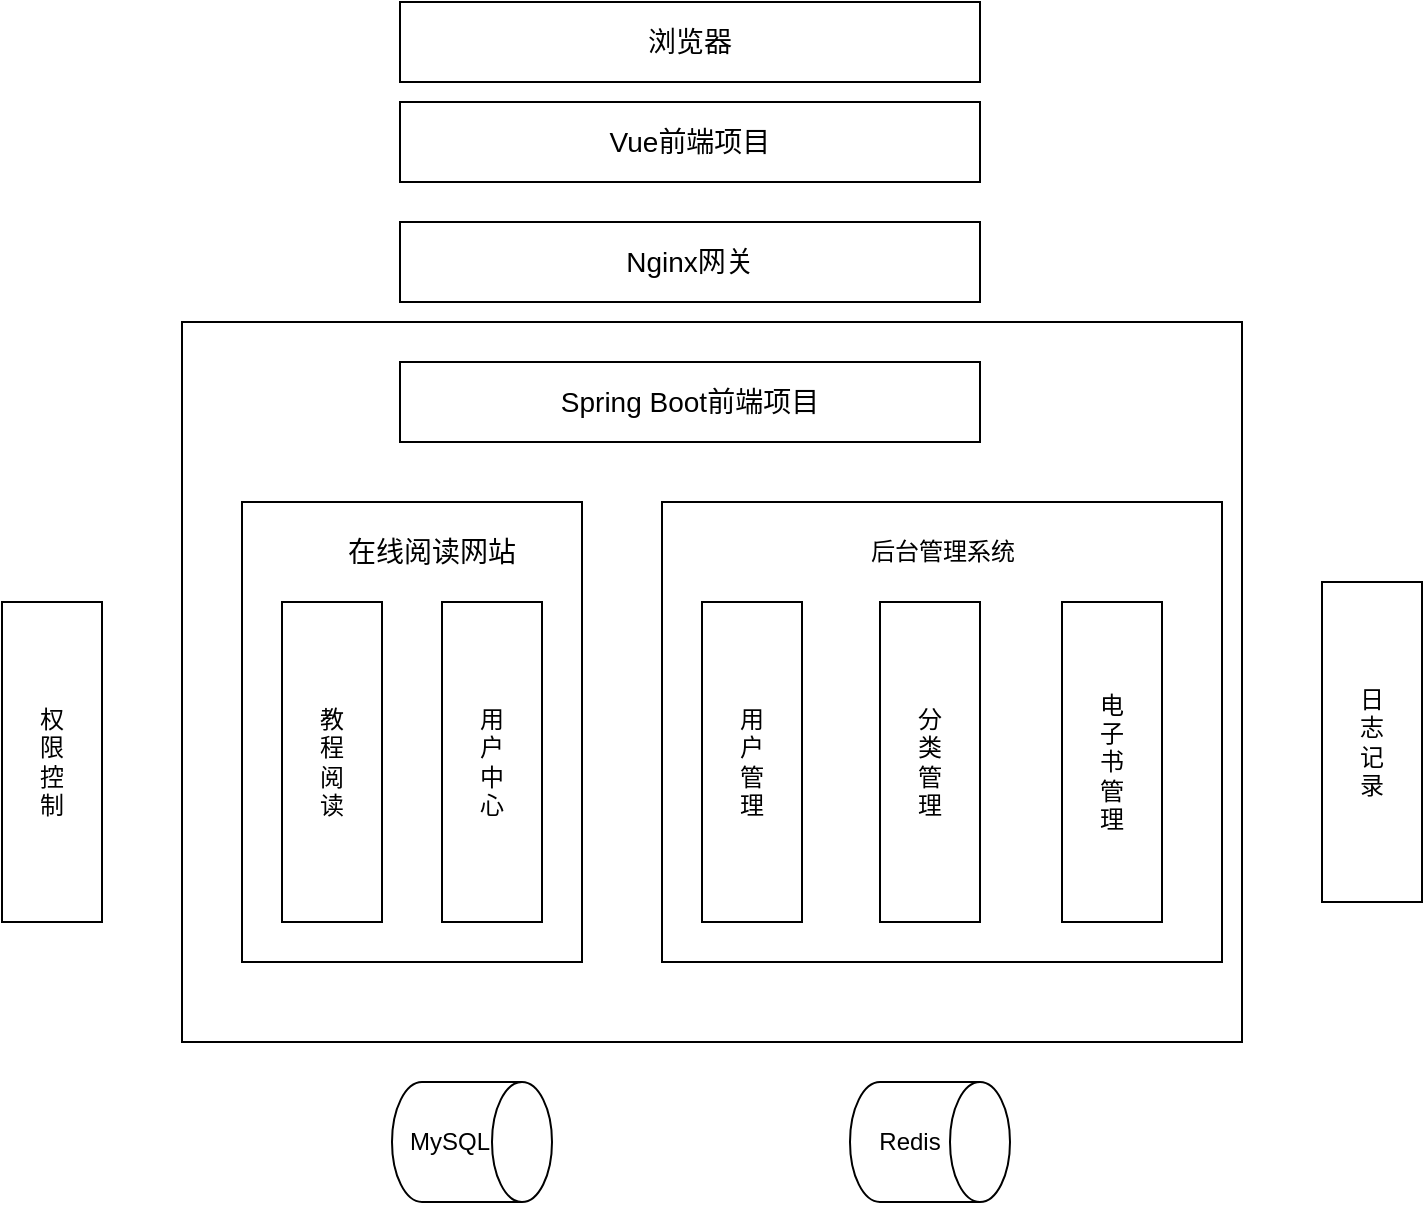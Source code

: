 <mxfile version="21.2.1" type="github">
  <diagram name="第 1 页" id="BhoPhF-asN88aoCkbRC7">
    <mxGraphModel dx="1290" dy="581" grid="1" gridSize="10" guides="1" tooltips="1" connect="1" arrows="1" fold="1" page="1" pageScale="1" pageWidth="827" pageHeight="1169" math="0" shadow="0">
      <root>
        <mxCell id="0" />
        <mxCell id="1" parent="0" />
        <mxCell id="jUqosavkgMrZbO3vuFmJ-1" value="&lt;font style=&quot;font-size: 14px;&quot;&gt;浏览器&lt;/font&gt;" style="rounded=0;whiteSpace=wrap;html=1;" vertex="1" parent="1">
          <mxGeometry x="269" y="90" width="290" height="40" as="geometry" />
        </mxCell>
        <mxCell id="jUqosavkgMrZbO3vuFmJ-3" value="&lt;font style=&quot;font-size: 14px;&quot;&gt;Vue前端项目&lt;/font&gt;" style="rounded=0;whiteSpace=wrap;html=1;" vertex="1" parent="1">
          <mxGeometry x="269" y="140" width="290" height="40" as="geometry" />
        </mxCell>
        <mxCell id="jUqosavkgMrZbO3vuFmJ-5" value="" style="rounded=0;whiteSpace=wrap;html=1;" vertex="1" parent="1">
          <mxGeometry x="160" y="250" width="530" height="360" as="geometry" />
        </mxCell>
        <mxCell id="jUqosavkgMrZbO3vuFmJ-6" value="&lt;font style=&quot;font-size: 14px;&quot;&gt;Spring Boot前端项目&lt;/font&gt;" style="rounded=0;whiteSpace=wrap;html=1;" vertex="1" parent="1">
          <mxGeometry x="269" y="270" width="290" height="40" as="geometry" />
        </mxCell>
        <mxCell id="jUqosavkgMrZbO3vuFmJ-8" value="" style="rounded=0;whiteSpace=wrap;html=1;" vertex="1" parent="1">
          <mxGeometry x="190" y="340" width="170" height="230" as="geometry" />
        </mxCell>
        <mxCell id="jUqosavkgMrZbO3vuFmJ-9" value="教&lt;br&gt;程&lt;br&gt;阅&lt;br&gt;读" style="rounded=0;whiteSpace=wrap;html=1;" vertex="1" parent="1">
          <mxGeometry x="210" y="390" width="50" height="160" as="geometry" />
        </mxCell>
        <mxCell id="jUqosavkgMrZbO3vuFmJ-10" value="" style="rounded=0;whiteSpace=wrap;html=1;" vertex="1" parent="1">
          <mxGeometry x="400" y="340" width="280" height="230" as="geometry" />
        </mxCell>
        <mxCell id="jUqosavkgMrZbO3vuFmJ-12" value="用&lt;br&gt;户&lt;br&gt;中&lt;br&gt;心" style="rounded=0;whiteSpace=wrap;html=1;" vertex="1" parent="1">
          <mxGeometry x="290" y="390" width="50" height="160" as="geometry" />
        </mxCell>
        <mxCell id="jUqosavkgMrZbO3vuFmJ-13" value="用&lt;br&gt;户&lt;br&gt;管&lt;br&gt;理" style="rounded=0;whiteSpace=wrap;html=1;" vertex="1" parent="1">
          <mxGeometry x="420" y="390" width="50" height="160" as="geometry" />
        </mxCell>
        <mxCell id="jUqosavkgMrZbO3vuFmJ-14" value="分&lt;br&gt;类&lt;br&gt;管&lt;br&gt;理" style="rounded=0;whiteSpace=wrap;html=1;" vertex="1" parent="1">
          <mxGeometry x="509" y="390" width="50" height="160" as="geometry" />
        </mxCell>
        <mxCell id="jUqosavkgMrZbO3vuFmJ-15" value="电&lt;br&gt;子&lt;br&gt;书&lt;br&gt;管&lt;br&gt;理" style="rounded=0;whiteSpace=wrap;html=1;" vertex="1" parent="1">
          <mxGeometry x="600" y="390" width="50" height="160" as="geometry" />
        </mxCell>
        <mxCell id="jUqosavkgMrZbO3vuFmJ-16" value="&lt;font style=&quot;font-size: 14px;&quot;&gt;在线阅读网站&lt;/font&gt;" style="text;html=1;strokeColor=none;fillColor=none;align=center;verticalAlign=middle;whiteSpace=wrap;rounded=0;" vertex="1" parent="1">
          <mxGeometry x="240" y="350" width="90" height="30" as="geometry" />
        </mxCell>
        <mxCell id="jUqosavkgMrZbO3vuFmJ-18" value="后台管理系统" style="text;html=1;strokeColor=none;fillColor=none;align=center;verticalAlign=middle;whiteSpace=wrap;rounded=0;" vertex="1" parent="1">
          <mxGeometry x="484.5" y="350" width="111" height="30" as="geometry" />
        </mxCell>
        <mxCell id="jUqosavkgMrZbO3vuFmJ-19" value="权&lt;br&gt;限&lt;br&gt;控&lt;br&gt;制" style="rounded=0;whiteSpace=wrap;html=1;" vertex="1" parent="1">
          <mxGeometry x="70" y="390" width="50" height="160" as="geometry" />
        </mxCell>
        <mxCell id="jUqosavkgMrZbO3vuFmJ-20" value="日&lt;br&gt;志&lt;br&gt;记&lt;br&gt;录" style="rounded=0;whiteSpace=wrap;html=1;" vertex="1" parent="1">
          <mxGeometry x="730" y="380" width="50" height="160" as="geometry" />
        </mxCell>
        <mxCell id="jUqosavkgMrZbO3vuFmJ-21" value="" style="shape=cylinder3;whiteSpace=wrap;html=1;boundedLbl=1;backgroundOutline=1;size=15;rotation=90;" vertex="1" parent="1">
          <mxGeometry x="275" y="620" width="60" height="80" as="geometry" />
        </mxCell>
        <mxCell id="jUqosavkgMrZbO3vuFmJ-22" value="" style="shape=cylinder3;whiteSpace=wrap;html=1;boundedLbl=1;backgroundOutline=1;size=15;rotation=90;" vertex="1" parent="1">
          <mxGeometry x="504" y="620" width="60" height="80" as="geometry" />
        </mxCell>
        <mxCell id="jUqosavkgMrZbO3vuFmJ-24" value="&lt;font style=&quot;font-size: 14px;&quot;&gt;Nginx网关&lt;/font&gt;" style="rounded=0;whiteSpace=wrap;html=1;" vertex="1" parent="1">
          <mxGeometry x="269" y="200" width="290" height="40" as="geometry" />
        </mxCell>
        <mxCell id="jUqosavkgMrZbO3vuFmJ-25" value="MySQL" style="text;html=1;strokeColor=none;fillColor=none;align=center;verticalAlign=middle;whiteSpace=wrap;rounded=0;" vertex="1" parent="1">
          <mxGeometry x="264" y="645" width="60" height="30" as="geometry" />
        </mxCell>
        <mxCell id="jUqosavkgMrZbO3vuFmJ-26" value="Redis" style="text;html=1;strokeColor=none;fillColor=none;align=center;verticalAlign=middle;whiteSpace=wrap;rounded=0;" vertex="1" parent="1">
          <mxGeometry x="494" y="645" width="60" height="30" as="geometry" />
        </mxCell>
      </root>
    </mxGraphModel>
  </diagram>
</mxfile>
